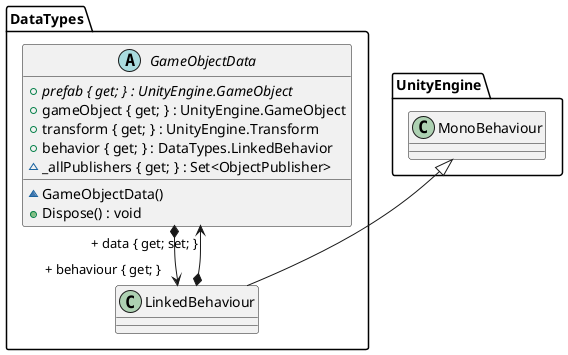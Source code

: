 @startuml gameobjectdata
!startsub gameobjectdata

abstract class DataTypes.GameObjectData {
    + {abstract} prefab { get; } : UnityEngine.GameObject
    + gameObject { get; } : UnityEngine.GameObject
    + transform { get; } : UnityEngine.Transform
    + behavior { get; } : DataTypes.LinkedBehavior
    ~ _allPublishers { get; } : Set<ObjectPublisher>
    
    ~ GameObjectData()
    + Dispose() : void
}
DataTypes.GameObjectData *--> "+ behaviour { get; }" DataTypes.LinkedBehaviour

'DataTypes.GameObjectData ..> ObjectPublisher : <<use>>

class UnityEngine.MonoBehaviour

UnityEngine.MonoBehaviour <|-- DataTypes.LinkedBehaviour
class DataTypes.LinkedBehaviour
DataTypes.LinkedBehaviour *--> "+ data { get; set; }" DataTypes.GameObjectData

!endsub
@enduml